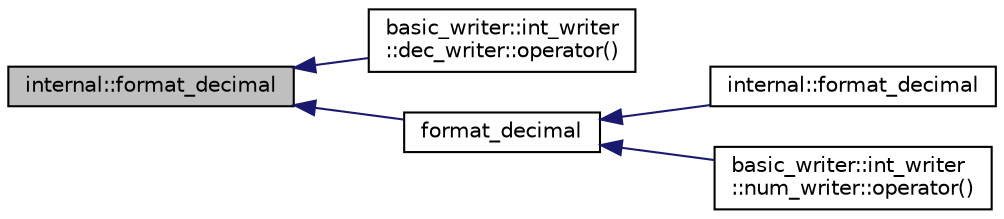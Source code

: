 digraph "internal::format_decimal"
{
  edge [fontname="Helvetica",fontsize="10",labelfontname="Helvetica",labelfontsize="10"];
  node [fontname="Helvetica",fontsize="10",shape=record];
  rankdir="LR";
  Node1 [label="internal::format_decimal",height=0.2,width=0.4,color="black", fillcolor="grey75", style="filled" fontcolor="black"];
  Node1 -> Node2 [dir="back",color="midnightblue",fontsize="10",style="solid",fontname="Helvetica"];
  Node2 [label="basic_writer::int_writer\l::dec_writer::operator()",height=0.2,width=0.4,color="black", fillcolor="white", style="filled",URL="$structbasic__writer_1_1int__writer_1_1dec__writer.html#add0e078abdaf9933ca3d2c0fd316e4d5"];
  Node1 -> Node3 [dir="back",color="midnightblue",fontsize="10",style="solid",fontname="Helvetica"];
  Node3 [label="format_decimal",height=0.2,width=0.4,color="black", fillcolor="white", style="filled",URL="$format_8h.html#a51774c1aa3f0cdb583702d3e6e6cbca8"];
  Node3 -> Node4 [dir="back",color="midnightblue",fontsize="10",style="solid",fontname="Helvetica"];
  Node4 [label="internal::format_decimal",height=0.2,width=0.4,color="black", fillcolor="white", style="filled",URL="$namespaceinternal.html#aa42b858381be3c6a62b7da2bc8b72428"];
  Node3 -> Node5 [dir="back",color="midnightblue",fontsize="10",style="solid",fontname="Helvetica"];
  Node5 [label="basic_writer::int_writer\l::num_writer::operator()",height=0.2,width=0.4,color="black", fillcolor="white", style="filled",URL="$structbasic__writer_1_1int__writer_1_1num__writer.html#a08efa288669066e815898db40002e2cc"];
}
